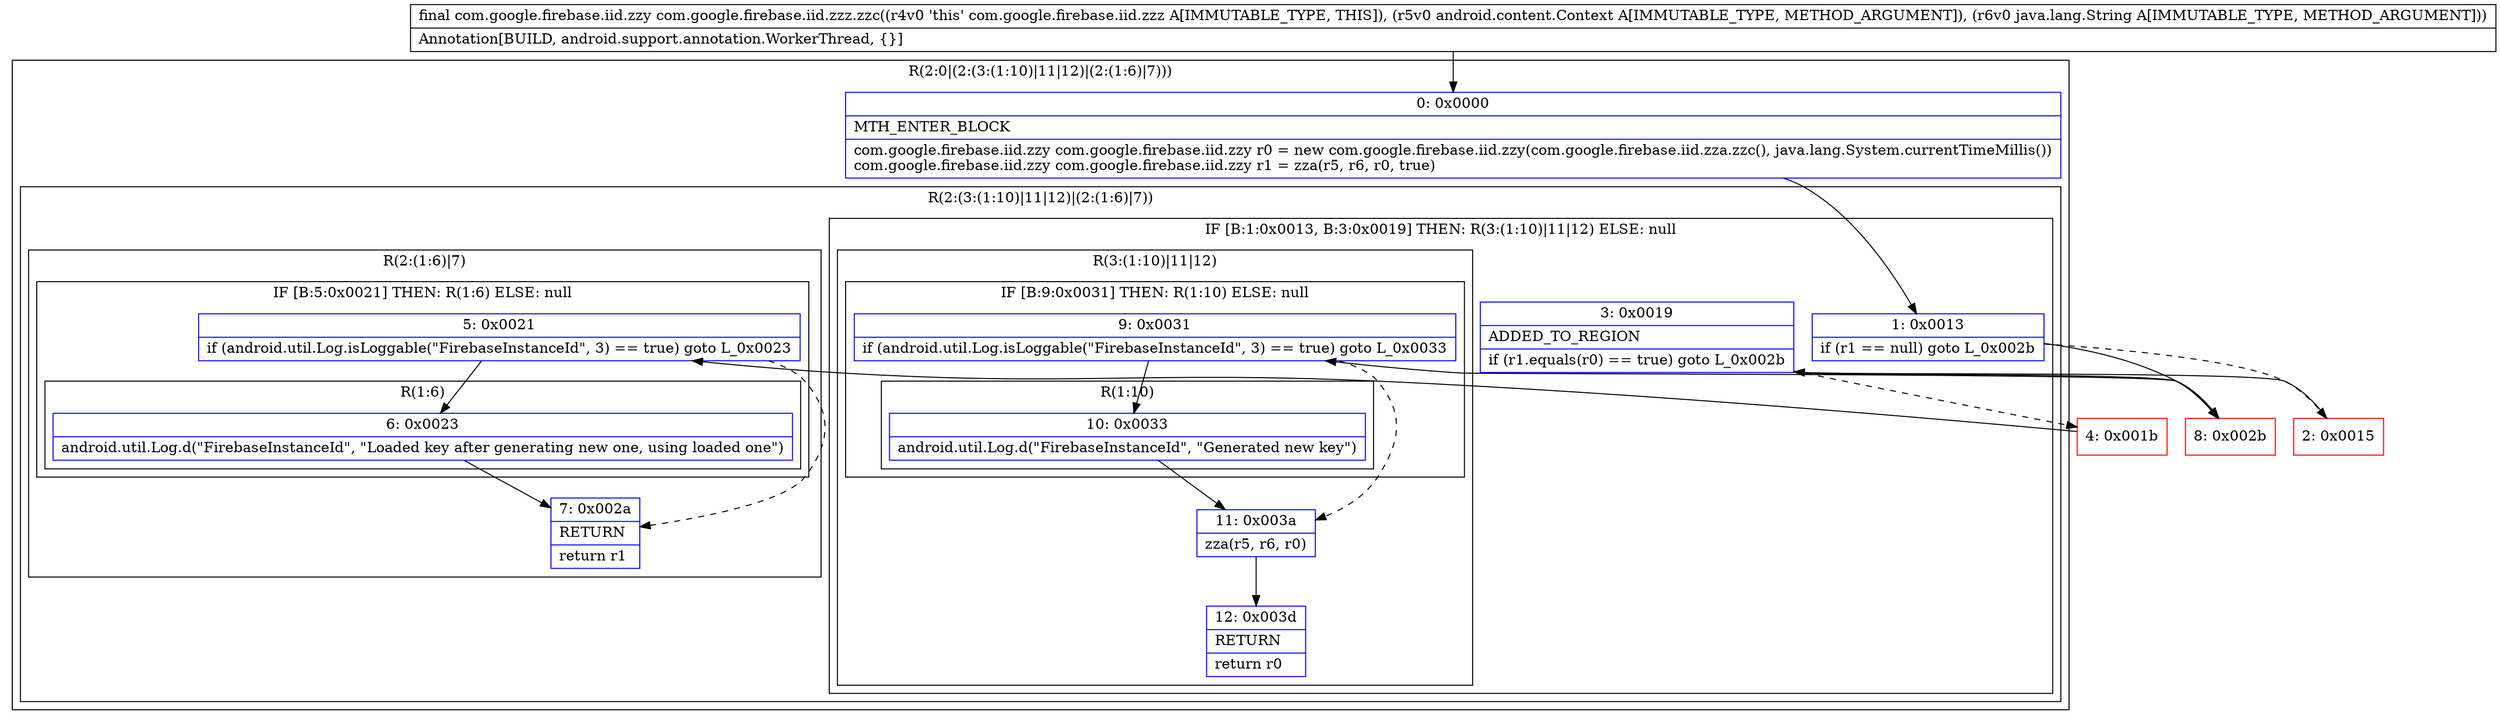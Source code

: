 digraph "CFG forcom.google.firebase.iid.zzz.zzc(Landroid\/content\/Context;Ljava\/lang\/String;)Lcom\/google\/firebase\/iid\/zzy;" {
subgraph cluster_Region_717598939 {
label = "R(2:0|(2:(3:(1:10)|11|12)|(2:(1:6)|7)))";
node [shape=record,color=blue];
Node_0 [shape=record,label="{0\:\ 0x0000|MTH_ENTER_BLOCK\l|com.google.firebase.iid.zzy com.google.firebase.iid.zzy r0 = new com.google.firebase.iid.zzy(com.google.firebase.iid.zza.zzc(), java.lang.System.currentTimeMillis())\lcom.google.firebase.iid.zzy com.google.firebase.iid.zzy r1 = zza(r5, r6, r0, true)\l}"];
subgraph cluster_Region_1550679068 {
label = "R(2:(3:(1:10)|11|12)|(2:(1:6)|7))";
node [shape=record,color=blue];
subgraph cluster_IfRegion_1258520294 {
label = "IF [B:1:0x0013, B:3:0x0019] THEN: R(3:(1:10)|11|12) ELSE: null";
node [shape=record,color=blue];
Node_1 [shape=record,label="{1\:\ 0x0013|if (r1 == null) goto L_0x002b\l}"];
Node_3 [shape=record,label="{3\:\ 0x0019|ADDED_TO_REGION\l|if (r1.equals(r0) == true) goto L_0x002b\l}"];
subgraph cluster_Region_1003926928 {
label = "R(3:(1:10)|11|12)";
node [shape=record,color=blue];
subgraph cluster_IfRegion_489350033 {
label = "IF [B:9:0x0031] THEN: R(1:10) ELSE: null";
node [shape=record,color=blue];
Node_9 [shape=record,label="{9\:\ 0x0031|if (android.util.Log.isLoggable(\"FirebaseInstanceId\", 3) == true) goto L_0x0033\l}"];
subgraph cluster_Region_1228061842 {
label = "R(1:10)";
node [shape=record,color=blue];
Node_10 [shape=record,label="{10\:\ 0x0033|android.util.Log.d(\"FirebaseInstanceId\", \"Generated new key\")\l}"];
}
}
Node_11 [shape=record,label="{11\:\ 0x003a|zza(r5, r6, r0)\l}"];
Node_12 [shape=record,label="{12\:\ 0x003d|RETURN\l|return r0\l}"];
}
}
subgraph cluster_Region_14505697 {
label = "R(2:(1:6)|7)";
node [shape=record,color=blue];
subgraph cluster_IfRegion_927492683 {
label = "IF [B:5:0x0021] THEN: R(1:6) ELSE: null";
node [shape=record,color=blue];
Node_5 [shape=record,label="{5\:\ 0x0021|if (android.util.Log.isLoggable(\"FirebaseInstanceId\", 3) == true) goto L_0x0023\l}"];
subgraph cluster_Region_15887650 {
label = "R(1:6)";
node [shape=record,color=blue];
Node_6 [shape=record,label="{6\:\ 0x0023|android.util.Log.d(\"FirebaseInstanceId\", \"Loaded key after generating new one, using loaded one\")\l}"];
}
}
Node_7 [shape=record,label="{7\:\ 0x002a|RETURN\l|return r1\l}"];
}
}
}
Node_2 [shape=record,color=red,label="{2\:\ 0x0015}"];
Node_4 [shape=record,color=red,label="{4\:\ 0x001b}"];
Node_8 [shape=record,color=red,label="{8\:\ 0x002b}"];
MethodNode[shape=record,label="{final com.google.firebase.iid.zzy com.google.firebase.iid.zzz.zzc((r4v0 'this' com.google.firebase.iid.zzz A[IMMUTABLE_TYPE, THIS]), (r5v0 android.content.Context A[IMMUTABLE_TYPE, METHOD_ARGUMENT]), (r6v0 java.lang.String A[IMMUTABLE_TYPE, METHOD_ARGUMENT]))  | Annotation[BUILD, android.support.annotation.WorkerThread, \{\}]\l}"];
MethodNode -> Node_0;
Node_0 -> Node_1;
Node_1 -> Node_2[style=dashed];
Node_1 -> Node_8;
Node_3 -> Node_4[style=dashed];
Node_3 -> Node_8;
Node_9 -> Node_10;
Node_9 -> Node_11[style=dashed];
Node_10 -> Node_11;
Node_11 -> Node_12;
Node_5 -> Node_6;
Node_5 -> Node_7[style=dashed];
Node_6 -> Node_7;
Node_2 -> Node_3;
Node_4 -> Node_5;
Node_8 -> Node_9;
}

